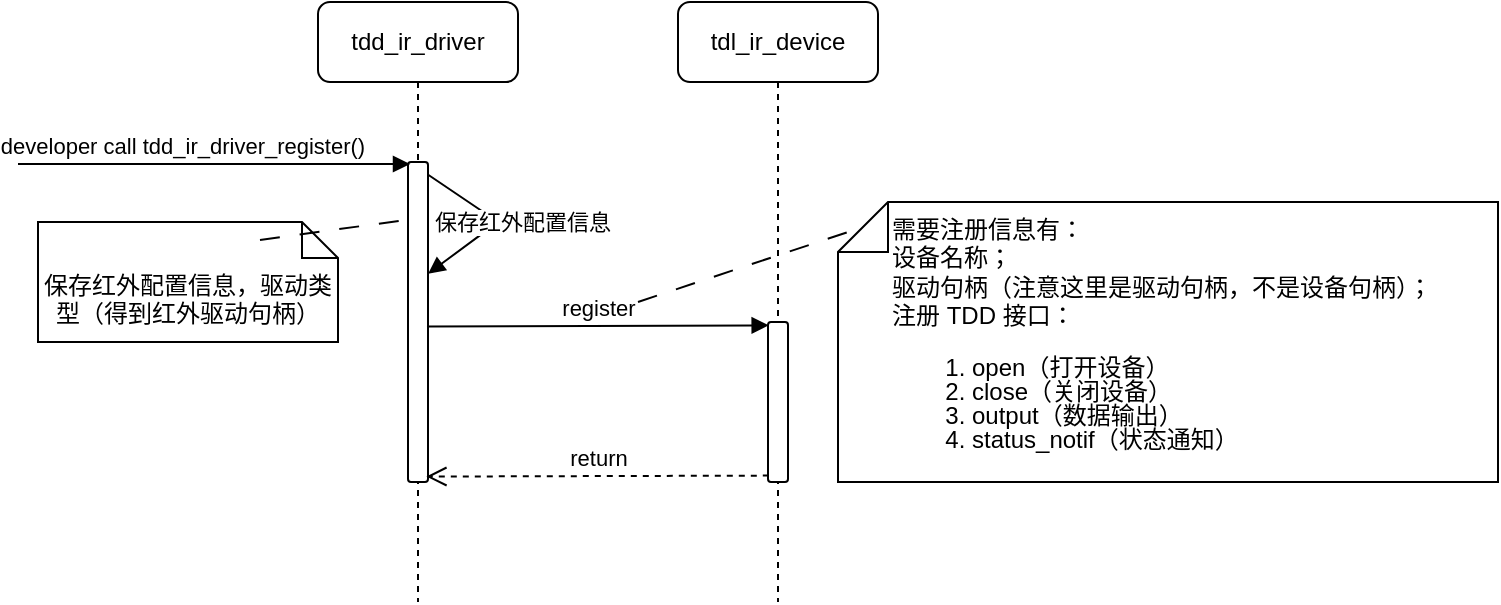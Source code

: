 <mxfile version="14.9.6" type="device"><diagram id="87U3vPMlLfEfaUsa44mu" name="第 1 页"><mxGraphModel dx="1448" dy="456" grid="1" gridSize="10" guides="1" tooltips="1" connect="1" arrows="1" fold="1" page="1" pageScale="1" pageWidth="827" pageHeight="1169" math="0" shadow="0"><root><mxCell id="0"/><mxCell id="1" parent="0"/><mxCell id="JZ89c4hIMy-JrHF1OfYZ-3" value="tdd_ir_driver" style="shape=umlLifeline;perimeter=lifelinePerimeter;whiteSpace=wrap;html=1;container=1;collapsible=0;recursiveResize=0;outlineConnect=0;rounded=1;" parent="1" vertex="1"><mxGeometry x="60" y="120" width="100" height="300" as="geometry"/></mxCell><mxCell id="JZ89c4hIMy-JrHF1OfYZ-5" value="" style="html=1;points=[];perimeter=orthogonalPerimeter;rounded=1;" parent="JZ89c4hIMy-JrHF1OfYZ-3" vertex="1"><mxGeometry x="45" y="80" width="10" height="160" as="geometry"/></mxCell><mxCell id="JZ89c4hIMy-JrHF1OfYZ-9" value="保存红外配置信息" style="html=1;verticalAlign=bottom;endArrow=block;exitX=0.99;exitY=0.039;exitDx=0;exitDy=0;exitPerimeter=0;entryX=1.005;entryY=0.349;entryDx=0;entryDy=0;entryPerimeter=0;" parent="JZ89c4hIMy-JrHF1OfYZ-3" source="JZ89c4hIMy-JrHF1OfYZ-5" target="JZ89c4hIMy-JrHF1OfYZ-5" edge="1"><mxGeometry x="-0.014" y="14" width="80" relative="1" as="geometry"><mxPoint x="120" y="120" as="sourcePoint"/><mxPoint x="216" y="120" as="targetPoint"/><mxPoint x="4" y="-2" as="offset"/><Array as="points"><mxPoint x="90" y="110"/></Array></mxGeometry></mxCell><mxCell id="JZ89c4hIMy-JrHF1OfYZ-4" value="tdl_ir_device" style="shape=umlLifeline;perimeter=lifelinePerimeter;whiteSpace=wrap;html=1;container=1;collapsible=0;recursiveResize=0;outlineConnect=0;rounded=1;" parent="1" vertex="1"><mxGeometry x="240" y="120" width="100" height="300" as="geometry"/></mxCell><mxCell id="JZ89c4hIMy-JrHF1OfYZ-8" value="" style="html=1;points=[];perimeter=orthogonalPerimeter;rounded=1;" parent="JZ89c4hIMy-JrHF1OfYZ-4" vertex="1"><mxGeometry x="45" y="160" width="10" height="80" as="geometry"/></mxCell><mxCell id="JZ89c4hIMy-JrHF1OfYZ-7" value="developer call&amp;nbsp;tdd_ir_driver_register()" style="html=1;verticalAlign=bottom;endArrow=block;" parent="1" edge="1"><mxGeometry x="-0.163" width="80" relative="1" as="geometry"><mxPoint x="-90" y="201" as="sourcePoint"/><mxPoint x="106" y="201" as="targetPoint"/><mxPoint as="offset"/></mxGeometry></mxCell><mxCell id="JZ89c4hIMy-JrHF1OfYZ-10" value="register" style="html=1;verticalAlign=bottom;endArrow=block;entryX=0.033;entryY=0.021;entryDx=0;entryDy=0;entryPerimeter=0;exitX=0.949;exitY=0.514;exitDx=0;exitDy=0;exitPerimeter=0;" parent="1" source="JZ89c4hIMy-JrHF1OfYZ-5" target="JZ89c4hIMy-JrHF1OfYZ-8" edge="1"><mxGeometry width="80" relative="1" as="geometry"><mxPoint x="180" y="279.83" as="sourcePoint"/><mxPoint x="260" y="279.83" as="targetPoint"/></mxGeometry></mxCell><mxCell id="JZ89c4hIMy-JrHF1OfYZ-11" value="return" style="html=1;verticalAlign=bottom;endArrow=open;dashed=1;endSize=8;exitX=0.04;exitY=0.96;exitDx=0;exitDy=0;exitPerimeter=0;entryX=0.92;entryY=0.983;entryDx=0;entryDy=0;entryPerimeter=0;" parent="1" source="JZ89c4hIMy-JrHF1OfYZ-8" target="JZ89c4hIMy-JrHF1OfYZ-5" edge="1"><mxGeometry relative="1" as="geometry"><mxPoint x="240" y="360" as="sourcePoint"/><mxPoint x="160" y="360" as="targetPoint"/></mxGeometry></mxCell><mxCell id="JZ89c4hIMy-JrHF1OfYZ-12" value="&lt;font style=&quot;font-size: 12px&quot;&gt;保存红外配置信息，驱动类型（得到红外驱动句柄）&lt;/font&gt;" style="shape=note2;boundedLbl=1;whiteSpace=wrap;html=1;size=18;verticalAlign=top;align=center;rounded=1;" parent="1" vertex="1"><mxGeometry x="-80" y="230" width="150" height="60" as="geometry"/></mxCell><mxCell id="JZ89c4hIMy-JrHF1OfYZ-13" value="" style="endArrow=none;startArrow=none;endFill=0;startFill=0;endSize=8;html=1;verticalAlign=bottom;dashed=1;labelBackgroundColor=none;dashPattern=10 10;entryX=0.02;entryY=0.18;entryDx=0;entryDy=0;entryPerimeter=0;exitX=0;exitY=0;exitDx=111;exitDy=9;exitPerimeter=0;" parent="1" source="JZ89c4hIMy-JrHF1OfYZ-12" target="JZ89c4hIMy-JrHF1OfYZ-5" edge="1"><mxGeometry width="160" relative="1" as="geometry"><mxPoint x="-70" y="330" as="sourcePoint"/><mxPoint x="90" y="330" as="targetPoint"/></mxGeometry></mxCell><mxCell id="JZ89c4hIMy-JrHF1OfYZ-15" value="需要注册信息有：&lt;br&gt;&lt;font&gt;&lt;font style=&quot;font-size: 12px ; line-height: 8.4px&quot;&gt;设备名称；&lt;br&gt;驱动句柄&lt;/font&gt;&lt;font style=&quot;font-size: 12px ; line-height: 7.2px&quot;&gt;（注意这里是驱动句柄，不是设备句柄）&lt;/font&gt;&lt;font style=&quot;line-height: 8.4px&quot;&gt;；&lt;br&gt;注册 TDD 接口：&lt;br&gt;&lt;ol&gt;&lt;li&gt;&lt;font style=&quot;line-height: 100% ; font-size: 12px&quot;&gt;open（打开设备）&lt;/font&gt;&lt;/li&gt;&lt;li&gt;&lt;font style=&quot;line-height: 100% ; font-size: 12px&quot;&gt;close（关闭设备）&lt;/font&gt;&lt;/li&gt;&lt;li&gt;&lt;font style=&quot;line-height: 100% ; font-size: 12px&quot;&gt;output（数据输出）&lt;/font&gt;&lt;/li&gt;&lt;li&gt;&lt;font style=&quot;line-height: 100% ; font-size: 12px&quot;&gt;status_notif（状态通知）&lt;/font&gt;&lt;/li&gt;&lt;/ol&gt;&lt;/font&gt;&lt;/font&gt;" style="shape=note2;boundedLbl=1;whiteSpace=wrap;html=1;size=25;verticalAlign=top;align=left;rounded=1;direction=north;" parent="1" vertex="1"><mxGeometry x="320" y="220" width="330" height="140" as="geometry"/></mxCell><mxCell id="JZ89c4hIMy-JrHF1OfYZ-16" value="" style="endArrow=none;startArrow=none;endFill=0;startFill=0;endSize=8;html=1;verticalAlign=bottom;dashed=1;labelBackgroundColor=none;dashPattern=10 10;entryX=0;entryY=0;entryDx=127.5;entryDy=12.5;entryPerimeter=0;" parent="1" target="JZ89c4hIMy-JrHF1OfYZ-15" edge="1"><mxGeometry width="160" relative="1" as="geometry"><mxPoint x="220" y="270" as="sourcePoint"/><mxPoint x="370" y="480" as="targetPoint"/></mxGeometry></mxCell></root></mxGraphModel></diagram></mxfile>